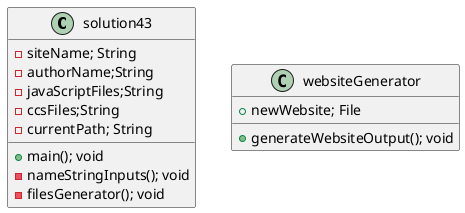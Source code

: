 @startuml

class solution43

class solution43 {
-siteName; String
-authorName;String
-javaScriptFiles;String
-ccsFiles;String
-currentPath; String

+main(); void
-nameStringInputs(); void
-filesGenerator(); void

}

class websiteGenerator{
+newWebsite; File

+generateWebsiteOutput(); void

}

@enduml